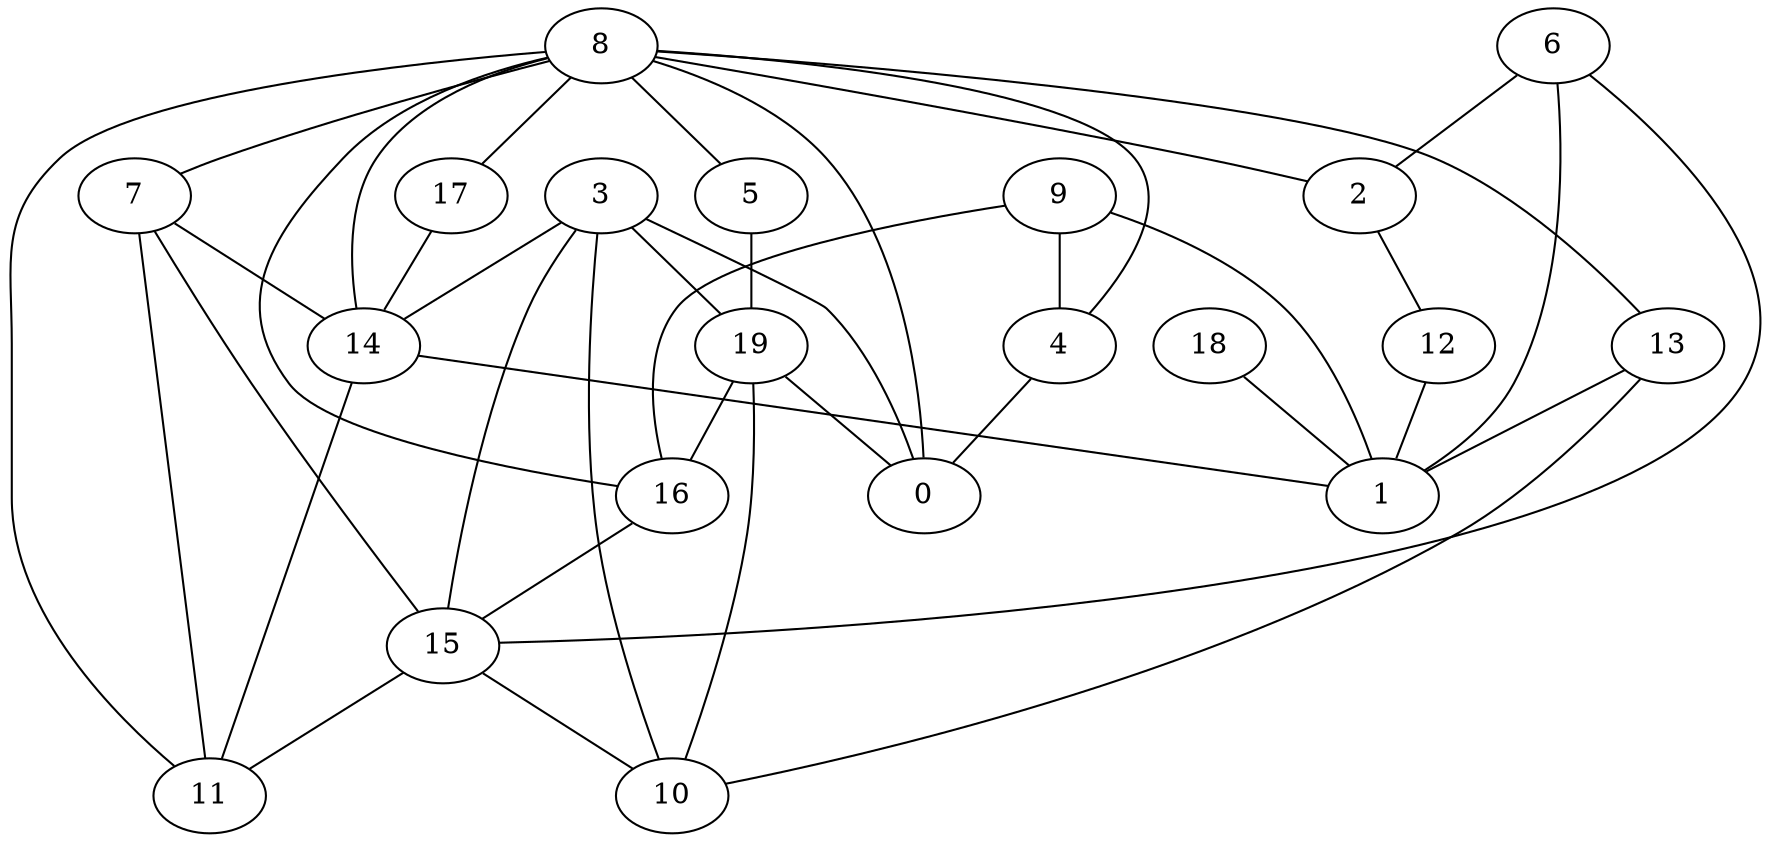 digraph GG_graph {

subgraph G_graph {
edge [color = black]
"16" -> "15" [dir = none]
"3" -> "14" [dir = none]
"18" -> "1" [dir = none]
"9" -> "4" [dir = none]
"5" -> "19" [dir = none]
"8" -> "11" [dir = none]
"8" -> "4" [dir = none]
"8" -> "5" [dir = none]
"8" -> "17" [dir = none]
"8" -> "2" [dir = none]
"8" -> "14" [dir = none]
"8" -> "13" [dir = none]
"2" -> "12" [dir = none]
"6" -> "2" [dir = none]
"19" -> "0" [dir = none]
"7" -> "15" [dir = none]
"7" -> "14" [dir = none]
"13" -> "1" [dir = none]
"15" -> "10" [dir = none]
"15" -> "11" [dir = none]
"8" -> "0" [dir = none]
"14" -> "1" [dir = none]
"4" -> "0" [dir = none]
"3" -> "10" [dir = none]
"17" -> "14" [dir = none]
"9" -> "1" [dir = none]
"6" -> "15" [dir = none]
"14" -> "11" [dir = none]
"8" -> "7" [dir = none]
"13" -> "10" [dir = none]
"12" -> "1" [dir = none]
"3" -> "15" [dir = none]
"3" -> "19" [dir = none]
"7" -> "11" [dir = none]
"9" -> "16" [dir = none]
"19" -> "10" [dir = none]
"3" -> "0" [dir = none]
"8" -> "16" [dir = none]
"6" -> "1" [dir = none]
"19" -> "16" [dir = none]
}

}
